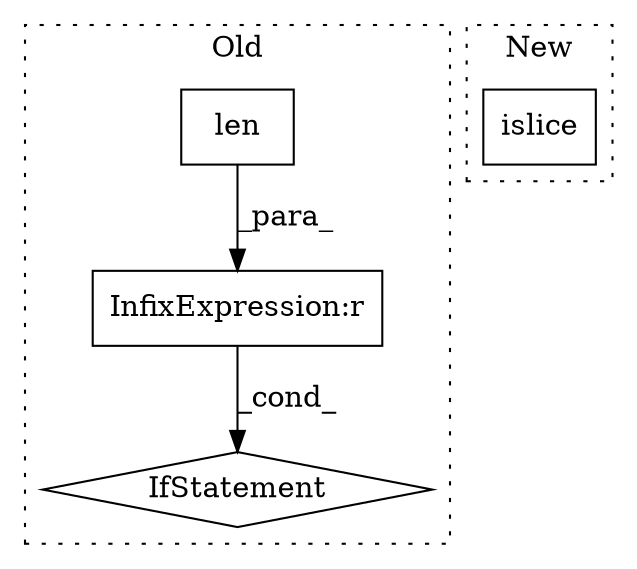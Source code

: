 digraph G {
subgraph cluster0 {
1 [label="len" a="32" s="35198,35208" l="4,1" shape="box"];
3 [label="IfStatement" a="25" s="35194,35220" l="4,2" shape="diamond"];
4 [label="InfixExpression:r" a="27" s="35209" l="4" shape="box"];
label = "Old";
style="dotted";
}
subgraph cluster1 {
2 [label="islice" a="32" s="37996,38021" l="7,1" shape="box"];
label = "New";
style="dotted";
}
1 -> 4 [label="_para_"];
4 -> 3 [label="_cond_"];
}